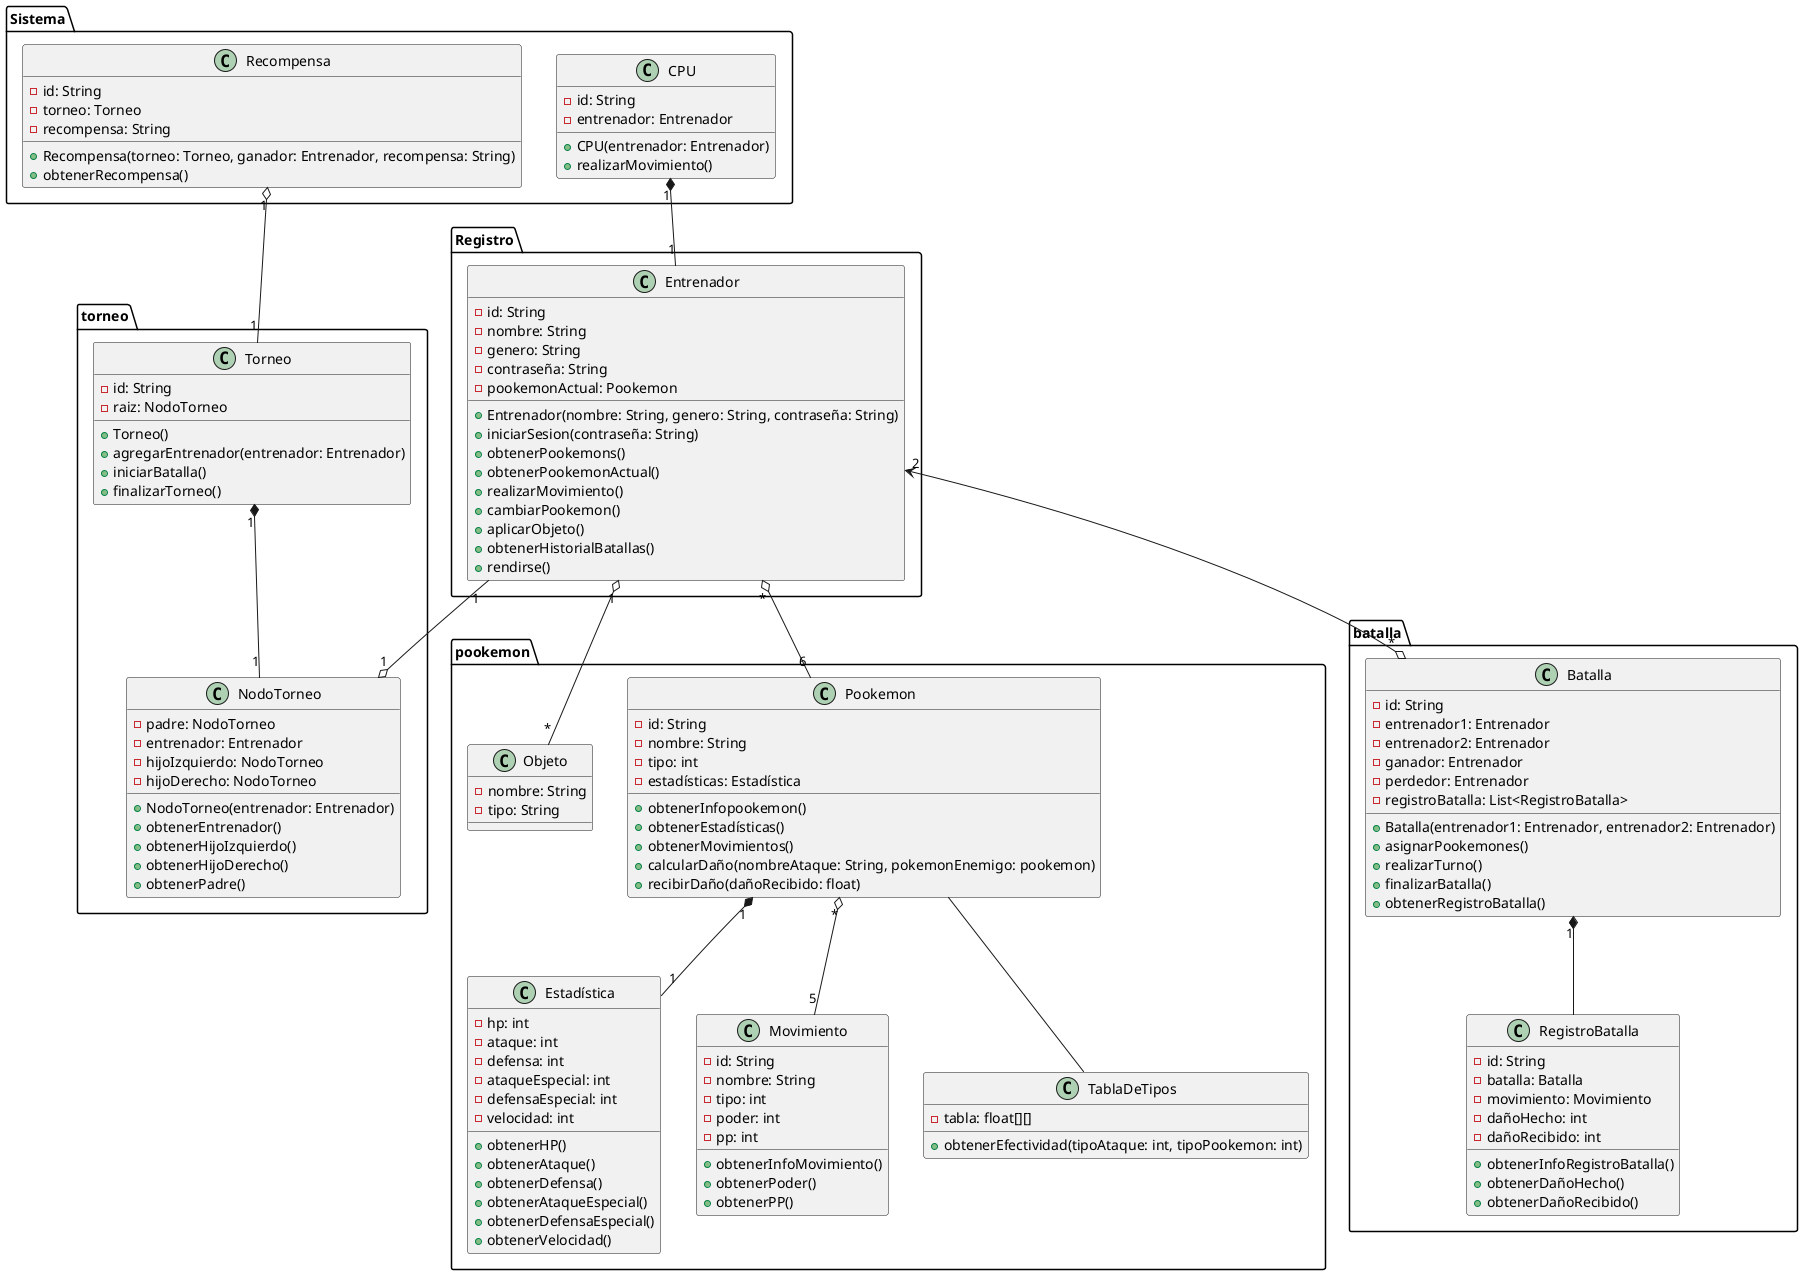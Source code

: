 @startuml diagrama de clases

package "Registro" {
    class Entrenador {
        - id: String
        - nombre: String
        - genero: String
        - contraseña: String
        - pookemonActual: Pookemon

        + Entrenador(nombre: String, genero: String, contraseña: String)
        + iniciarSesion(contraseña: String)
        + obtenerPookemons()
        + obtenerPookemonActual()
        + realizarMovimiento()
        + cambiarPookemon()
        + aplicarObjeto()
        + obtenerHistorialBatallas()
        + rendirse()
    }

}

package "pookemon" {
    class Pookemon {
        - id: String
        - nombre: String
        - tipo: int
        - estadísticas: Estadística

        + obtenerInfopookemon()
        + obtenerEstadísticas()
        + obtenerMovimientos()
        + calcularDaño(nombreAtaque: String, pokemonEnemigo: pookemon)
        + recibirDaño(dañoRecibido: float)
    }

    class Estadística {
        - hp: int
        - ataque: int
        - defensa: int
        - ataqueEspecial: int
        - defensaEspecial: int
        - velocidad: int

        + obtenerHP()
        + obtenerAtaque()
        + obtenerDefensa()
        + obtenerAtaqueEspecial()
        + obtenerDefensaEspecial()
        + obtenerVelocidad()
    }

    class Movimiento {
        - id: String
        - nombre: String
        - tipo: int
        - poder: int
        - pp: int

        + obtenerInfoMovimiento()
        + obtenerPoder()
        + obtenerPP()
    }

    class TablaDeTipos{
        - tabla: float[][] 

        + obtenerEfectividad(tipoAtaque: int, tipoPookemon: int)
    }

    class Objeto{
        - nombre: String
        - tipo: String
    }

}

package "batalla" {
    class Batalla {
        - id: String
        - entrenador1: Entrenador
        - entrenador2: Entrenador
        - ganador: Entrenador
        - perdedor: Entrenador
        - registroBatalla: List<RegistroBatalla>

        + Batalla(entrenador1: Entrenador, entrenador2: Entrenador)
        + asignarPookemones()
        + realizarTurno()
        + finalizarBatalla()
        + obtenerRegistroBatalla()
    }

    class RegistroBatalla {
        - id: String
        - batalla: Batalla
        - movimiento: Movimiento
        - dañoHecho: int
        - dañoRecibido: int

        + obtenerInfoRegistroBatalla()
        + obtenerDañoHecho()
        + obtenerDañoRecibido()
    }

   
}

package "torneo" {
    class NodoTorneo {
        - padre: NodoTorneo
        - entrenador: Entrenador
        - hijoIzquierdo: NodoTorneo
        - hijoDerecho: NodoTorneo
        

        + NodoTorneo(entrenador: Entrenador)
        + obtenerEntrenador()
        + obtenerHijoIzquierdo()
        + obtenerHijoDerecho()
        + obtenerPadre()
    }

    class Torneo {
        - id: String
        - raiz: NodoTorneo

        + Torneo()
        + agregarEntrenador(entrenador: Entrenador)
        + iniciarBatalla()
        + finalizarTorneo()
    }

}

package "Sistema" {
    class CPU {
        - id: String
        - entrenador: Entrenador

        + CPU(entrenador: Entrenador)
        + realizarMovimiento()
    }

    class Recompensa {
        - id: String
        - torneo: Torneo
        - recompensa: String

        + Recompensa(torneo: Torneo, ganador: Entrenador, recompensa: String)
        + obtenerRecompensa()
    }
}

Pookemon "*" o-- "5" Movimiento
Pookemon "1" *-- "1" Estadística
Pookemon -- TablaDeTipos

Entrenador "*" o-- "6" Pookemon 
Entrenador "2" <--o "*" Batalla
Entrenador "1" --o "1" NodoTorneo
Entrenador "1" o-- "*" Objeto

Batalla "1" *-- RegistroBatalla

Torneo "1" *-- "1" NodoTorneo

CPU "1" *-- "1" Entrenador

Recompensa "1" o-- "1" Torneo

@enduml

